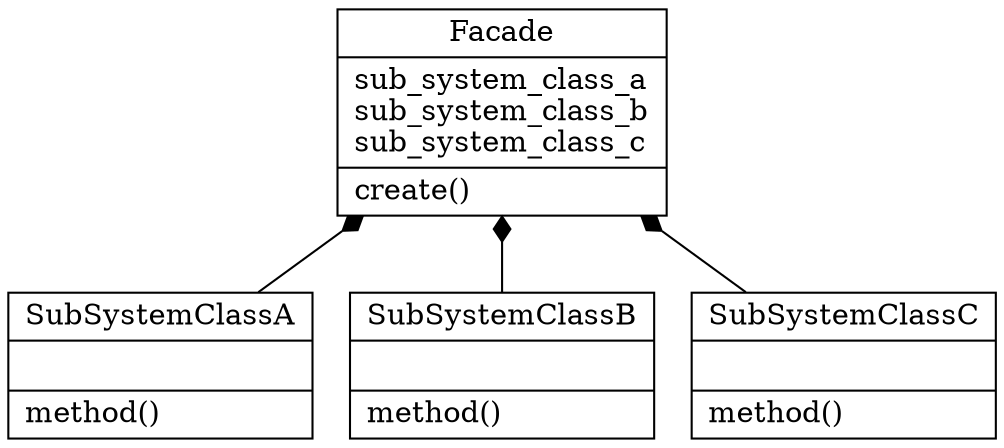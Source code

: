 digraph "classes" {
charset="utf-8"
rankdir=BT
"0" [label="{Facade|sub_system_class_a\lsub_system_class_b\lsub_system_class_c\l|create()\l}", shape="record"];
"1" [label="{SubSystemClassA|\l|method()\l}", shape="record"];
"2" [label="{SubSystemClassB|\l|method()\l}", shape="record"];
"3" [label="{SubSystemClassC|\l|method()\l}", shape="record"];
"1" -> "0" [arrowhead="diamond", arrowtail="none"];
"2" -> "0" [arrowhead="diamond", arrowtail="none"];
"3" -> "0" [arrowhead="diamond", arrowtail="none"];
}
